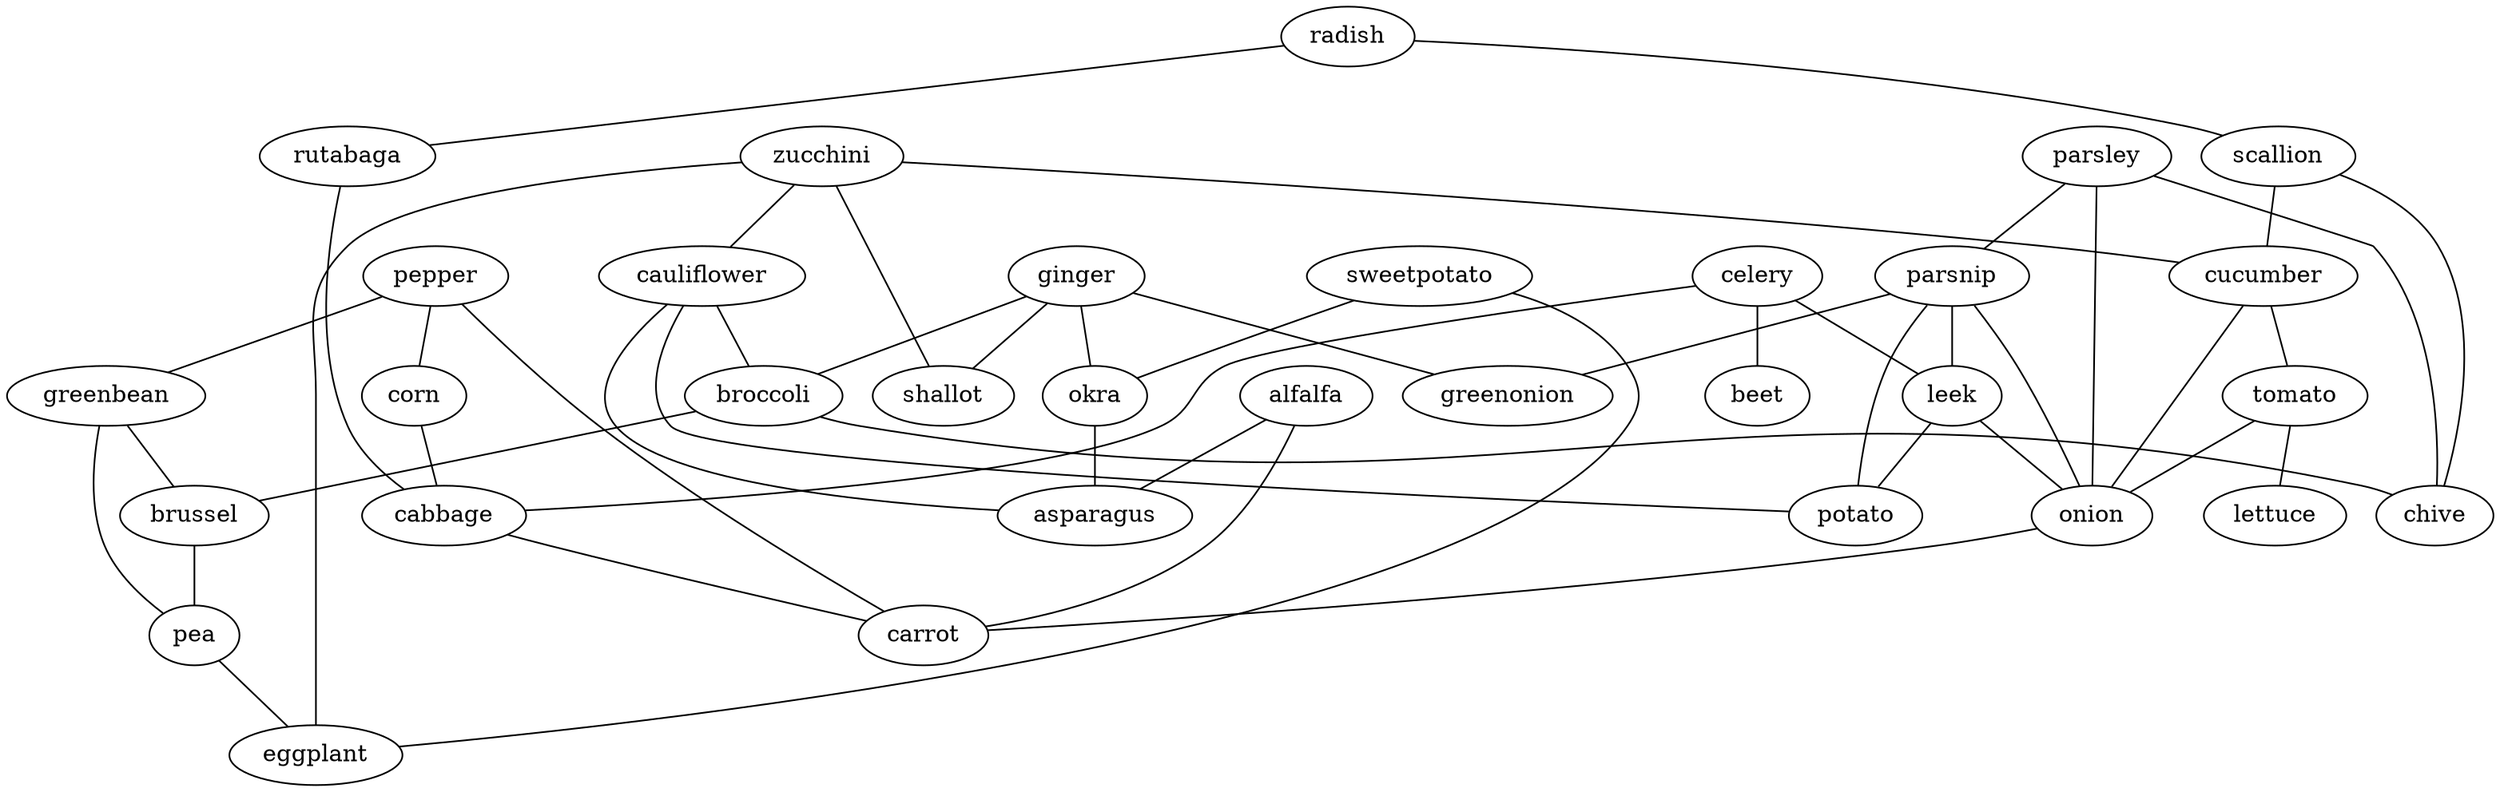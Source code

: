 strict graph G {
alfalfa;
radish;
ginger;
rutabaga;
parsley;
parsnip;
scallion;
celery;
beet;
leek;
zucchini;
pepper;
cauliflower;
shallot;
corn;
cucumber;
sweetpotato;
greenbean;
cabbage;
broccoli;
okra;
tomato;
onion;
potato;
asparagus;
greenonion;
brussel;
pea;
carrot;
eggplant;
chive;
lettuce;
alfalfa -- asparagus  [weight=1];
alfalfa -- carrot  [weight=1];
radish -- rutabaga  [weight=1];
radish -- scallion  [weight=1];
ginger -- shallot  [weight=1];
ginger -- greenonion  [weight=1];
ginger -- okra  [weight=1];
ginger -- broccoli  [weight=1];
rutabaga -- cabbage  [weight=1];
parsley -- chive  [weight=1];
parsley -- parsnip  [weight=1];
parsley -- onion  [weight=1];
parsnip -- onion  [weight=1];
parsnip -- potato  [weight=1];
parsnip -- greenonion  [weight=1];
parsnip -- leek  [weight=1];
scallion -- chive  [weight=1];
scallion -- cucumber  [weight=1];
celery -- cabbage  [weight=1];
celery -- beet  [weight=1];
celery -- leek  [weight=1];
leek -- onion  [weight=1];
leek -- potato  [weight=1];
zucchini -- cauliflower  [weight=1];
zucchini -- shallot  [weight=1];
zucchini -- cucumber  [weight=1];
zucchini -- eggplant  [weight=1];
pepper -- corn  [weight=1];
pepper -- carrot  [weight=1];
pepper -- greenbean  [weight=1];
cauliflower -- potato  [weight=1];
cauliflower -- asparagus  [weight=1];
cauliflower -- broccoli  [weight=1];
corn -- cabbage  [weight=1];
cucumber -- tomato  [weight=1];
cucumber -- onion  [weight=1];
sweetpotato -- okra  [weight=1];
sweetpotato -- eggplant  [weight=1];
greenbean -- pea  [weight=1];
greenbean -- brussel  [weight=1];
cabbage -- carrot  [weight=1];
broccoli -- brussel  [weight=1];
broccoli -- chive  [weight=1];
okra -- asparagus  [weight=1];
tomato -- onion  [weight=1];
tomato -- lettuce  [weight=1];
onion -- carrot  [weight=1];
brussel -- pea  [weight=1];
pea -- eggplant  [weight=1];
}
